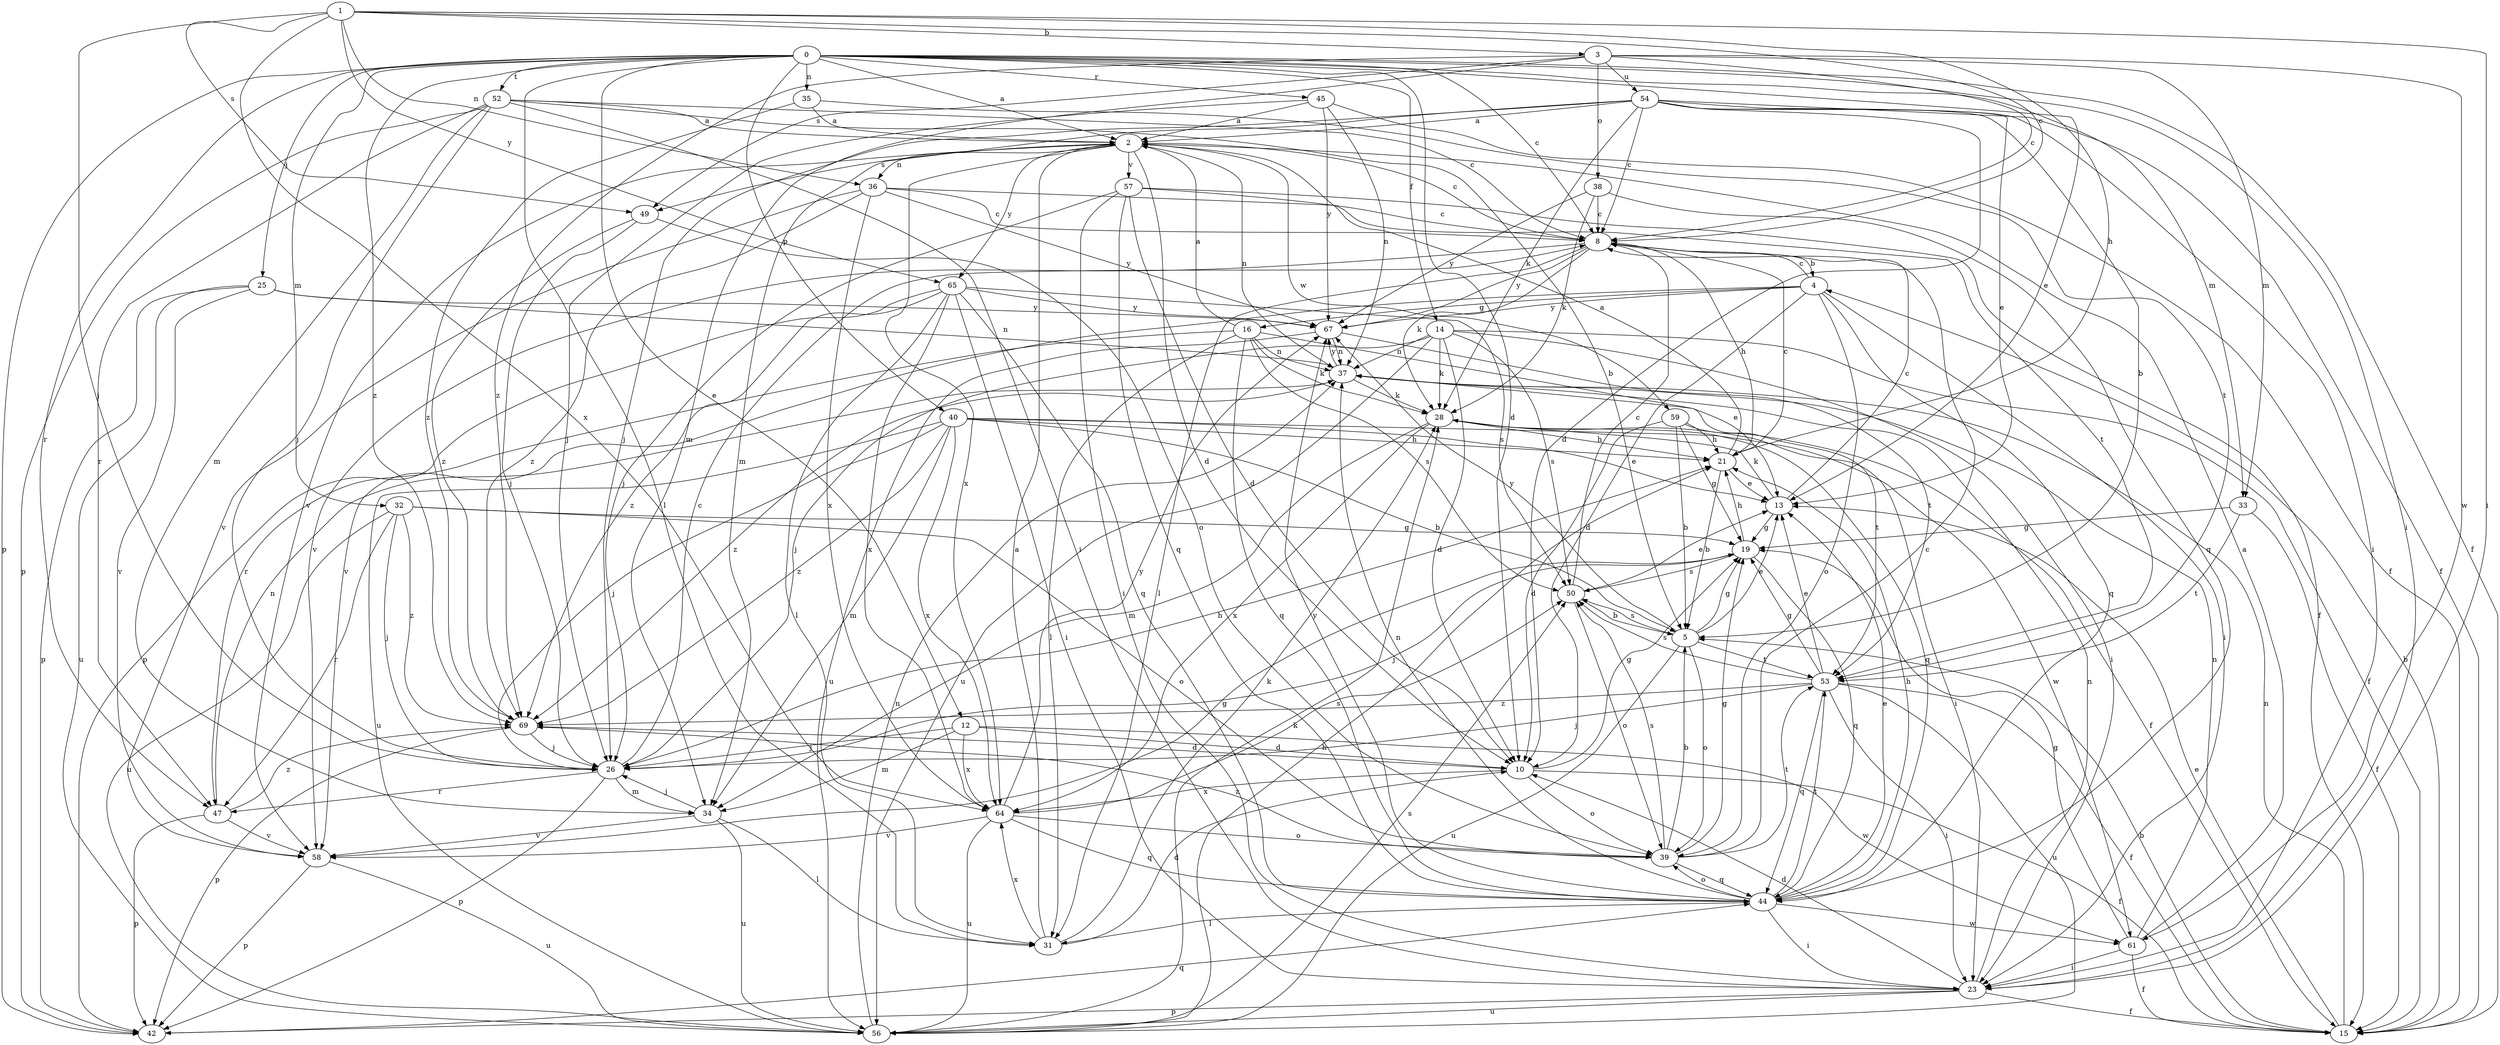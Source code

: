 strict digraph  {
0;
1;
2;
3;
4;
5;
8;
10;
12;
13;
14;
15;
16;
19;
21;
23;
25;
26;
28;
31;
32;
33;
34;
35;
36;
37;
38;
39;
40;
42;
44;
45;
47;
49;
50;
52;
53;
54;
56;
57;
58;
59;
61;
64;
65;
67;
69;
0 -> 2  [label=a];
0 -> 8  [label=c];
0 -> 10  [label=d];
0 -> 12  [label=e];
0 -> 13  [label=e];
0 -> 14  [label=f];
0 -> 15  [label=f];
0 -> 23  [label=i];
0 -> 25  [label=j];
0 -> 31  [label=l];
0 -> 32  [label=m];
0 -> 33  [label=m];
0 -> 35  [label=n];
0 -> 40  [label=p];
0 -> 42  [label=p];
0 -> 45  [label=r];
0 -> 47  [label=r];
0 -> 52  [label=t];
0 -> 69  [label=z];
1 -> 3  [label=b];
1 -> 8  [label=c];
1 -> 21  [label=h];
1 -> 23  [label=i];
1 -> 26  [label=j];
1 -> 36  [label=n];
1 -> 49  [label=s];
1 -> 64  [label=x];
1 -> 65  [label=y];
2 -> 8  [label=c];
2 -> 10  [label=d];
2 -> 36  [label=n];
2 -> 37  [label=n];
2 -> 49  [label=s];
2 -> 57  [label=v];
2 -> 58  [label=v];
2 -> 59  [label=w];
2 -> 64  [label=x];
2 -> 65  [label=y];
3 -> 8  [label=c];
3 -> 33  [label=m];
3 -> 34  [label=m];
3 -> 38  [label=o];
3 -> 49  [label=s];
3 -> 54  [label=u];
3 -> 61  [label=w];
3 -> 69  [label=z];
4 -> 8  [label=c];
4 -> 10  [label=d];
4 -> 16  [label=g];
4 -> 23  [label=i];
4 -> 39  [label=o];
4 -> 44  [label=q];
4 -> 58  [label=v];
4 -> 67  [label=y];
5 -> 13  [label=e];
5 -> 19  [label=g];
5 -> 39  [label=o];
5 -> 50  [label=s];
5 -> 53  [label=t];
5 -> 56  [label=u];
5 -> 67  [label=y];
8 -> 4  [label=b];
8 -> 21  [label=h];
8 -> 28  [label=k];
8 -> 31  [label=l];
8 -> 58  [label=v];
8 -> 67  [label=y];
10 -> 15  [label=f];
10 -> 19  [label=g];
10 -> 39  [label=o];
10 -> 64  [label=x];
12 -> 10  [label=d];
12 -> 26  [label=j];
12 -> 34  [label=m];
12 -> 61  [label=w];
12 -> 64  [label=x];
13 -> 8  [label=c];
13 -> 19  [label=g];
13 -> 28  [label=k];
14 -> 10  [label=d];
14 -> 15  [label=f];
14 -> 23  [label=i];
14 -> 26  [label=j];
14 -> 28  [label=k];
14 -> 37  [label=n];
14 -> 50  [label=s];
14 -> 56  [label=u];
15 -> 4  [label=b];
15 -> 5  [label=b];
15 -> 13  [label=e];
15 -> 37  [label=n];
16 -> 2  [label=a];
16 -> 13  [label=e];
16 -> 28  [label=k];
16 -> 31  [label=l];
16 -> 37  [label=n];
16 -> 44  [label=q];
16 -> 47  [label=r];
16 -> 50  [label=s];
19 -> 21  [label=h];
19 -> 26  [label=j];
19 -> 44  [label=q];
19 -> 50  [label=s];
21 -> 2  [label=a];
21 -> 5  [label=b];
21 -> 8  [label=c];
21 -> 13  [label=e];
23 -> 10  [label=d];
23 -> 15  [label=f];
23 -> 37  [label=n];
23 -> 42  [label=p];
23 -> 56  [label=u];
25 -> 37  [label=n];
25 -> 42  [label=p];
25 -> 56  [label=u];
25 -> 58  [label=v];
25 -> 67  [label=y];
26 -> 8  [label=c];
26 -> 21  [label=h];
26 -> 34  [label=m];
26 -> 42  [label=p];
26 -> 47  [label=r];
28 -> 21  [label=h];
28 -> 23  [label=i];
28 -> 34  [label=m];
28 -> 44  [label=q];
28 -> 64  [label=x];
31 -> 2  [label=a];
31 -> 10  [label=d];
31 -> 28  [label=k];
31 -> 64  [label=x];
32 -> 19  [label=g];
32 -> 26  [label=j];
32 -> 39  [label=o];
32 -> 47  [label=r];
32 -> 56  [label=u];
32 -> 69  [label=z];
33 -> 15  [label=f];
33 -> 19  [label=g];
33 -> 53  [label=t];
34 -> 26  [label=j];
34 -> 31  [label=l];
34 -> 56  [label=u];
34 -> 58  [label=v];
35 -> 2  [label=a];
35 -> 53  [label=t];
35 -> 69  [label=z];
36 -> 8  [label=c];
36 -> 53  [label=t];
36 -> 58  [label=v];
36 -> 64  [label=x];
36 -> 67  [label=y];
36 -> 69  [label=z];
37 -> 28  [label=k];
37 -> 53  [label=t];
37 -> 67  [label=y];
37 -> 69  [label=z];
38 -> 8  [label=c];
38 -> 28  [label=k];
38 -> 44  [label=q];
38 -> 67  [label=y];
39 -> 5  [label=b];
39 -> 8  [label=c];
39 -> 19  [label=g];
39 -> 44  [label=q];
39 -> 50  [label=s];
39 -> 53  [label=t];
39 -> 69  [label=z];
40 -> 5  [label=b];
40 -> 13  [label=e];
40 -> 21  [label=h];
40 -> 26  [label=j];
40 -> 34  [label=m];
40 -> 56  [label=u];
40 -> 61  [label=w];
40 -> 64  [label=x];
40 -> 69  [label=z];
42 -> 44  [label=q];
44 -> 13  [label=e];
44 -> 21  [label=h];
44 -> 23  [label=i];
44 -> 31  [label=l];
44 -> 37  [label=n];
44 -> 39  [label=o];
44 -> 53  [label=t];
44 -> 61  [label=w];
44 -> 67  [label=y];
45 -> 2  [label=a];
45 -> 15  [label=f];
45 -> 26  [label=j];
45 -> 37  [label=n];
45 -> 67  [label=y];
47 -> 37  [label=n];
47 -> 42  [label=p];
47 -> 58  [label=v];
47 -> 69  [label=z];
49 -> 26  [label=j];
49 -> 39  [label=o];
49 -> 69  [label=z];
50 -> 5  [label=b];
50 -> 8  [label=c];
50 -> 13  [label=e];
50 -> 39  [label=o];
52 -> 2  [label=a];
52 -> 5  [label=b];
52 -> 8  [label=c];
52 -> 23  [label=i];
52 -> 26  [label=j];
52 -> 34  [label=m];
52 -> 42  [label=p];
52 -> 47  [label=r];
53 -> 13  [label=e];
53 -> 15  [label=f];
53 -> 19  [label=g];
53 -> 23  [label=i];
53 -> 26  [label=j];
53 -> 44  [label=q];
53 -> 50  [label=s];
53 -> 56  [label=u];
53 -> 69  [label=z];
54 -> 2  [label=a];
54 -> 5  [label=b];
54 -> 8  [label=c];
54 -> 10  [label=d];
54 -> 13  [label=e];
54 -> 15  [label=f];
54 -> 23  [label=i];
54 -> 26  [label=j];
54 -> 28  [label=k];
54 -> 34  [label=m];
56 -> 21  [label=h];
56 -> 28  [label=k];
56 -> 37  [label=n];
56 -> 50  [label=s];
57 -> 8  [label=c];
57 -> 10  [label=d];
57 -> 15  [label=f];
57 -> 23  [label=i];
57 -> 26  [label=j];
57 -> 44  [label=q];
58 -> 19  [label=g];
58 -> 42  [label=p];
58 -> 56  [label=u];
59 -> 5  [label=b];
59 -> 10  [label=d];
59 -> 15  [label=f];
59 -> 19  [label=g];
59 -> 21  [label=h];
61 -> 2  [label=a];
61 -> 15  [label=f];
61 -> 19  [label=g];
61 -> 23  [label=i];
61 -> 37  [label=n];
64 -> 39  [label=o];
64 -> 44  [label=q];
64 -> 50  [label=s];
64 -> 56  [label=u];
64 -> 58  [label=v];
64 -> 67  [label=y];
65 -> 23  [label=i];
65 -> 31  [label=l];
65 -> 42  [label=p];
65 -> 44  [label=q];
65 -> 50  [label=s];
65 -> 64  [label=x];
65 -> 67  [label=y];
65 -> 69  [label=z];
67 -> 37  [label=n];
67 -> 53  [label=t];
67 -> 56  [label=u];
69 -> 10  [label=d];
69 -> 26  [label=j];
69 -> 42  [label=p];
}
